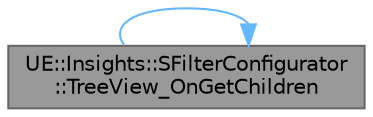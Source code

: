 digraph "UE::Insights::SFilterConfigurator::TreeView_OnGetChildren"
{
 // INTERACTIVE_SVG=YES
 // LATEX_PDF_SIZE
  bgcolor="transparent";
  edge [fontname=Helvetica,fontsize=10,labelfontname=Helvetica,labelfontsize=10];
  node [fontname=Helvetica,fontsize=10,shape=box,height=0.2,width=0.4];
  rankdir="LR";
  Node1 [id="Node000001",label="UE::Insights::SFilterConfigurator\l::TreeView_OnGetChildren",height=0.2,width=0.4,color="gray40", fillcolor="grey60", style="filled", fontcolor="black",tooltip="Called by STreeView to retrieves the children for the specified parent item."];
  Node1 -> Node1 [id="edge1_Node000001_Node000001",color="steelblue1",style="solid",tooltip=" "];
}
